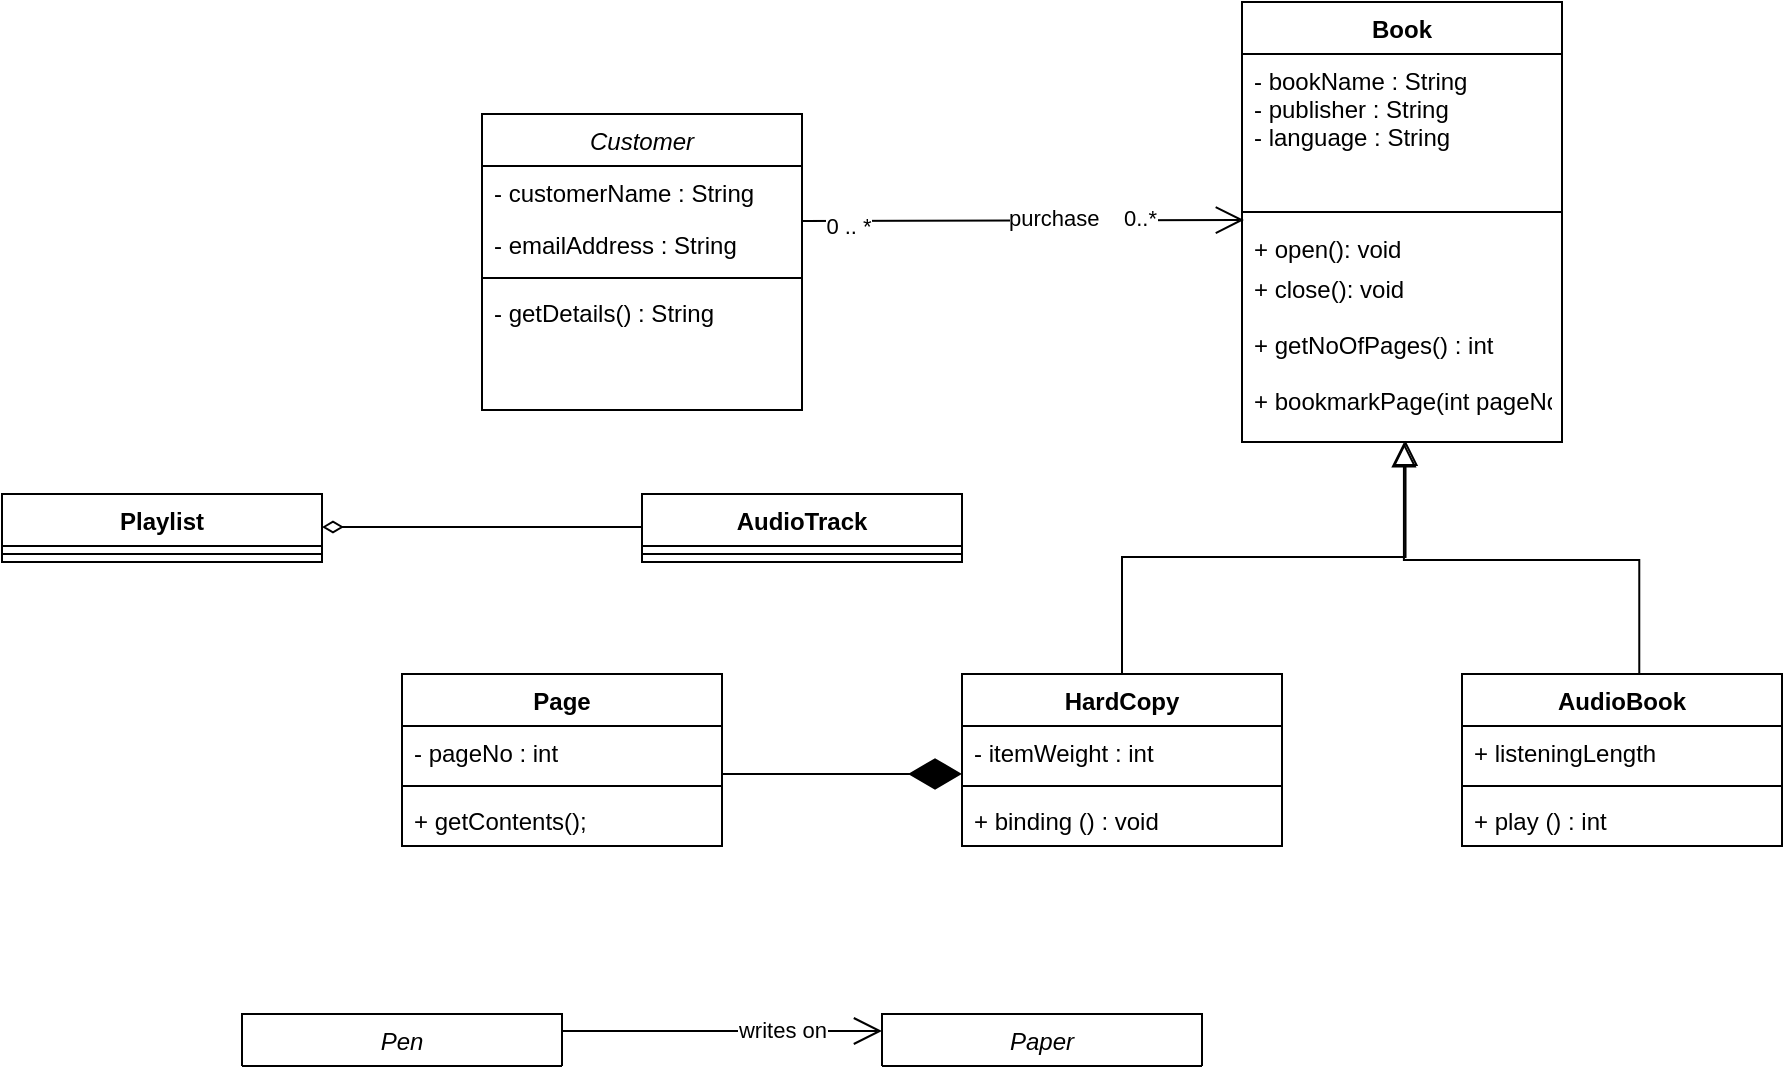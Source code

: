 <mxfile version="15.2.7" type="device"><diagram id="C5RBs43oDa-KdzZeNtuy" name="Page-1"><mxGraphModel dx="1851" dy="600" grid="1" gridSize="10" guides="1" tooltips="1" connect="1" arrows="1" fold="1" page="1" pageScale="1" pageWidth="827" pageHeight="1169" math="0" shadow="0"><root><mxCell id="WIyWlLk6GJQsqaUBKTNV-0"/><mxCell id="WIyWlLk6GJQsqaUBKTNV-1" parent="WIyWlLk6GJQsqaUBKTNV-0"/><mxCell id="zkfFHV4jXpPFQw0GAbJ--16" value="" style="endArrow=block;endSize=10;endFill=0;shadow=0;strokeWidth=1;rounded=0;edgeStyle=elbowEdgeStyle;elbow=vertical;entryX=0.506;entryY=1.002;entryDx=0;entryDy=0;entryPerimeter=0;exitX=0.554;exitY=0.021;exitDx=0;exitDy=0;exitPerimeter=0;" parent="WIyWlLk6GJQsqaUBKTNV-1" source="LOTQNSIhI1i5Ab3w6WXn-11" target="LOTQNSIhI1i5Ab3w6WXn-4" edge="1"><mxGeometry width="160" relative="1" as="geometry"><mxPoint x="210" y="373" as="sourcePoint"/><mxPoint x="310" y="271" as="targetPoint"/></mxGeometry></mxCell><mxCell id="LOTQNSIhI1i5Ab3w6WXn-1" value="Book" style="swimlane;fontStyle=1;align=center;verticalAlign=top;childLayout=stackLayout;horizontal=1;startSize=26;horizontalStack=0;resizeParent=1;resizeParentMax=0;resizeLast=0;collapsible=1;marginBottom=0;" parent="WIyWlLk6GJQsqaUBKTNV-1" vertex="1"><mxGeometry x="-140" y="44" width="160" height="220" as="geometry"><mxRectangle x="-140" y="44" width="60" height="26" as="alternateBounds"/></mxGeometry></mxCell><mxCell id="LOTQNSIhI1i5Ab3w6WXn-2" value="- bookName : String&#10;- publisher : String&#10;- language : String&#10;" style="text;strokeColor=none;fillColor=none;align=left;verticalAlign=top;spacingLeft=4;spacingRight=4;overflow=hidden;rotatable=0;points=[[0,0.5],[1,0.5]];portConstraint=eastwest;" parent="LOTQNSIhI1i5Ab3w6WXn-1" vertex="1"><mxGeometry y="26" width="160" height="74" as="geometry"/></mxCell><mxCell id="LOTQNSIhI1i5Ab3w6WXn-3" value="" style="line;strokeWidth=1;fillColor=none;align=left;verticalAlign=middle;spacingTop=-1;spacingLeft=3;spacingRight=3;rotatable=0;labelPosition=right;points=[];portConstraint=eastwest;" parent="LOTQNSIhI1i5Ab3w6WXn-1" vertex="1"><mxGeometry y="100" width="160" height="10" as="geometry"/></mxCell><mxCell id="LOTQNSIhI1i5Ab3w6WXn-5" value="+ open(): void" style="text;strokeColor=none;fillColor=none;align=left;verticalAlign=top;spacingLeft=4;spacingRight=4;overflow=hidden;rotatable=0;points=[[0,0.5],[1,0.5]];portConstraint=eastwest;" parent="LOTQNSIhI1i5Ab3w6WXn-1" vertex="1"><mxGeometry y="110" width="160" height="20" as="geometry"/></mxCell><mxCell id="LOTQNSIhI1i5Ab3w6WXn-4" value="+ close(): void&#10;&#10;+ getNoOfPages() : int&#10;&#10;+ bookmarkPage(int pageNo) : void" style="text;strokeColor=none;fillColor=none;align=left;verticalAlign=top;spacingLeft=4;spacingRight=4;overflow=hidden;rotatable=0;points=[[0,0.5],[1,0.5]];portConstraint=eastwest;" parent="LOTQNSIhI1i5Ab3w6WXn-1" vertex="1"><mxGeometry y="130" width="160" height="90" as="geometry"/></mxCell><mxCell id="LOTQNSIhI1i5Ab3w6WXn-7" value="HardCopy" style="swimlane;fontStyle=1;align=center;verticalAlign=top;childLayout=stackLayout;horizontal=1;startSize=26;horizontalStack=0;resizeParent=1;resizeParentMax=0;resizeLast=0;collapsible=1;marginBottom=0;" parent="WIyWlLk6GJQsqaUBKTNV-1" vertex="1"><mxGeometry x="-280" y="380" width="160" height="86" as="geometry"/></mxCell><mxCell id="LOTQNSIhI1i5Ab3w6WXn-8" value="- itemWeight : int&#10;" style="text;strokeColor=none;fillColor=none;align=left;verticalAlign=top;spacingLeft=4;spacingRight=4;overflow=hidden;rotatable=0;points=[[0,0.5],[1,0.5]];portConstraint=eastwest;" parent="LOTQNSIhI1i5Ab3w6WXn-7" vertex="1"><mxGeometry y="26" width="160" height="26" as="geometry"/></mxCell><mxCell id="LOTQNSIhI1i5Ab3w6WXn-9" value="" style="line;strokeWidth=1;fillColor=none;align=left;verticalAlign=middle;spacingTop=-1;spacingLeft=3;spacingRight=3;rotatable=0;labelPosition=right;points=[];portConstraint=eastwest;" parent="LOTQNSIhI1i5Ab3w6WXn-7" vertex="1"><mxGeometry y="52" width="160" height="8" as="geometry"/></mxCell><mxCell id="LOTQNSIhI1i5Ab3w6WXn-10" value="+ binding () : void" style="text;strokeColor=none;fillColor=none;align=left;verticalAlign=top;spacingLeft=4;spacingRight=4;overflow=hidden;rotatable=0;points=[[0,0.5],[1,0.5]];portConstraint=eastwest;" parent="LOTQNSIhI1i5Ab3w6WXn-7" vertex="1"><mxGeometry y="60" width="160" height="26" as="geometry"/></mxCell><mxCell id="LOTQNSIhI1i5Ab3w6WXn-11" value="AudioBook" style="swimlane;fontStyle=1;align=center;verticalAlign=top;childLayout=stackLayout;horizontal=1;startSize=26;horizontalStack=0;resizeParent=1;resizeParentMax=0;resizeLast=0;collapsible=1;marginBottom=0;" parent="WIyWlLk6GJQsqaUBKTNV-1" vertex="1"><mxGeometry x="-30" y="380" width="160" height="86" as="geometry"/></mxCell><mxCell id="LOTQNSIhI1i5Ab3w6WXn-12" value="+ listeningLength" style="text;strokeColor=none;fillColor=none;align=left;verticalAlign=top;spacingLeft=4;spacingRight=4;overflow=hidden;rotatable=0;points=[[0,0.5],[1,0.5]];portConstraint=eastwest;" parent="LOTQNSIhI1i5Ab3w6WXn-11" vertex="1"><mxGeometry y="26" width="160" height="26" as="geometry"/></mxCell><mxCell id="LOTQNSIhI1i5Ab3w6WXn-13" value="" style="line;strokeWidth=1;fillColor=none;align=left;verticalAlign=middle;spacingTop=-1;spacingLeft=3;spacingRight=3;rotatable=0;labelPosition=right;points=[];portConstraint=eastwest;" parent="LOTQNSIhI1i5Ab3w6WXn-11" vertex="1"><mxGeometry y="52" width="160" height="8" as="geometry"/></mxCell><mxCell id="LOTQNSIhI1i5Ab3w6WXn-14" value="+ play () : int" style="text;strokeColor=none;fillColor=none;align=left;verticalAlign=top;spacingLeft=4;spacingRight=4;overflow=hidden;rotatable=0;points=[[0,0.5],[1,0.5]];portConstraint=eastwest;" parent="LOTQNSIhI1i5Ab3w6WXn-11" vertex="1"><mxGeometry y="60" width="160" height="26" as="geometry"/></mxCell><mxCell id="LOTQNSIhI1i5Ab3w6WXn-21" value="Customer" style="swimlane;fontStyle=2;align=center;verticalAlign=top;childLayout=stackLayout;horizontal=1;startSize=26;horizontalStack=0;resizeParent=1;resizeLast=0;collapsible=1;marginBottom=0;rounded=0;shadow=0;strokeWidth=1;" parent="WIyWlLk6GJQsqaUBKTNV-1" vertex="1"><mxGeometry x="-520" y="100" width="160" height="148" as="geometry"><mxRectangle x="230" y="140" width="160" height="26" as="alternateBounds"/></mxGeometry></mxCell><mxCell id="LOTQNSIhI1i5Ab3w6WXn-22" value="- customerName : String" style="text;align=left;verticalAlign=top;spacingLeft=4;spacingRight=4;overflow=hidden;rotatable=0;points=[[0,0.5],[1,0.5]];portConstraint=eastwest;" parent="LOTQNSIhI1i5Ab3w6WXn-21" vertex="1"><mxGeometry y="26" width="160" height="26" as="geometry"/></mxCell><mxCell id="LOTQNSIhI1i5Ab3w6WXn-24" value="- emailAddress : String" style="text;align=left;verticalAlign=top;spacingLeft=4;spacingRight=4;overflow=hidden;rotatable=0;points=[[0,0.5],[1,0.5]];portConstraint=eastwest;rounded=0;shadow=0;html=0;" parent="LOTQNSIhI1i5Ab3w6WXn-21" vertex="1"><mxGeometry y="52" width="160" height="26" as="geometry"/></mxCell><mxCell id="LOTQNSIhI1i5Ab3w6WXn-25" value="" style="line;html=1;strokeWidth=1;align=left;verticalAlign=middle;spacingTop=-1;spacingLeft=3;spacingRight=3;rotatable=0;labelPosition=right;points=[];portConstraint=eastwest;" parent="LOTQNSIhI1i5Ab3w6WXn-21" vertex="1"><mxGeometry y="78" width="160" height="8" as="geometry"/></mxCell><mxCell id="LOTQNSIhI1i5Ab3w6WXn-26" value="- getDetails() : String" style="text;align=left;verticalAlign=top;spacingLeft=4;spacingRight=4;overflow=hidden;rotatable=0;points=[[0,0.5],[1,0.5]];portConstraint=eastwest;" parent="LOTQNSIhI1i5Ab3w6WXn-21" vertex="1"><mxGeometry y="86" width="160" height="26" as="geometry"/></mxCell><mxCell id="LOTQNSIhI1i5Ab3w6WXn-31" value="" style="endArrow=block;endSize=10;endFill=0;shadow=0;strokeWidth=1;rounded=0;edgeStyle=elbowEdgeStyle;elbow=vertical;exitX=0.5;exitY=0;exitDx=0;exitDy=0;entryX=0.511;entryY=0.993;entryDx=0;entryDy=0;entryPerimeter=0;" parent="WIyWlLk6GJQsqaUBKTNV-1" source="LOTQNSIhI1i5Ab3w6WXn-7" target="LOTQNSIhI1i5Ab3w6WXn-4" edge="1"><mxGeometry width="160" relative="1" as="geometry"><mxPoint x="68.64" y="391.806" as="sourcePoint"/><mxPoint x="-60" y="270" as="targetPoint"/></mxGeometry></mxCell><mxCell id="LOTQNSIhI1i5Ab3w6WXn-36" value="Pen" style="swimlane;fontStyle=2;align=center;verticalAlign=top;childLayout=stackLayout;horizontal=1;startSize=26;horizontalStack=0;resizeParent=1;resizeLast=0;collapsible=1;marginBottom=0;rounded=0;shadow=0;strokeWidth=1;" parent="WIyWlLk6GJQsqaUBKTNV-1" collapsed="1" vertex="1"><mxGeometry x="-640" y="550" width="160" height="26" as="geometry"><mxRectangle x="-600" y="350" width="160" height="112" as="alternateBounds"/></mxGeometry></mxCell><mxCell id="LOTQNSIhI1i5Ab3w6WXn-39" value="" style="line;html=1;strokeWidth=1;align=left;verticalAlign=middle;spacingTop=-1;spacingLeft=3;spacingRight=3;rotatable=0;labelPosition=right;points=[];portConstraint=eastwest;" parent="LOTQNSIhI1i5Ab3w6WXn-36" vertex="1"><mxGeometry y="26" width="160" height="8" as="geometry"/></mxCell><mxCell id="LOTQNSIhI1i5Ab3w6WXn-41" value="Paper" style="swimlane;fontStyle=2;align=center;verticalAlign=top;childLayout=stackLayout;horizontal=1;startSize=26;horizontalStack=0;resizeParent=1;resizeLast=0;collapsible=1;marginBottom=0;rounded=0;shadow=0;strokeWidth=1;" parent="WIyWlLk6GJQsqaUBKTNV-1" collapsed="1" vertex="1"><mxGeometry x="-320" y="550" width="160" height="26" as="geometry"><mxRectangle x="-600" y="350" width="160" height="112" as="alternateBounds"/></mxGeometry></mxCell><mxCell id="LOTQNSIhI1i5Ab3w6WXn-42" value="" style="line;html=1;strokeWidth=1;align=left;verticalAlign=middle;spacingTop=-1;spacingLeft=3;spacingRight=3;rotatable=0;labelPosition=right;points=[];portConstraint=eastwest;" parent="LOTQNSIhI1i5Ab3w6WXn-41" vertex="1"><mxGeometry y="26" width="160" height="8" as="geometry"/></mxCell><mxCell id="LOTQNSIhI1i5Ab3w6WXn-46" value="" style="endArrow=open;endFill=1;endSize=12;html=1;strokeWidth=1;" parent="WIyWlLk6GJQsqaUBKTNV-1" edge="1"><mxGeometry width="160" relative="1" as="geometry"><mxPoint x="-480" y="558.5" as="sourcePoint"/><mxPoint x="-320" y="558.5" as="targetPoint"/></mxGeometry></mxCell><mxCell id="LOTQNSIhI1i5Ab3w6WXn-47" value="writes on" style="edgeLabel;html=1;align=center;verticalAlign=middle;resizable=0;points=[];" parent="LOTQNSIhI1i5Ab3w6WXn-46" connectable="0" vertex="1"><mxGeometry x="0.378" y="1" relative="1" as="geometry"><mxPoint as="offset"/></mxGeometry></mxCell><mxCell id="LOTQNSIhI1i5Ab3w6WXn-50" value="" style="endArrow=open;endFill=1;endSize=12;html=1;strokeWidth=1;entryX=0.006;entryY=0.9;entryDx=0;entryDy=0;entryPerimeter=0;" parent="WIyWlLk6GJQsqaUBKTNV-1" target="LOTQNSIhI1i5Ab3w6WXn-3" edge="1"><mxGeometry width="160" relative="1" as="geometry"><mxPoint x="-360" y="153.5" as="sourcePoint"/><mxPoint x="-200" y="153.5" as="targetPoint"/></mxGeometry></mxCell><mxCell id="LOTQNSIhI1i5Ab3w6WXn-51" value="0 .. *" style="edgeLabel;html=1;align=center;verticalAlign=middle;resizable=0;points=[];" parent="LOTQNSIhI1i5Ab3w6WXn-50" connectable="0" vertex="1"><mxGeometry x="-0.79" y="-2" relative="1" as="geometry"><mxPoint as="offset"/></mxGeometry></mxCell><mxCell id="LOTQNSIhI1i5Ab3w6WXn-52" value="purchase&amp;nbsp; &amp;nbsp; 0..*" style="edgeLabel;html=1;align=center;verticalAlign=middle;resizable=0;points=[];" parent="LOTQNSIhI1i5Ab3w6WXn-50" connectable="0" vertex="1"><mxGeometry x="0.269" y="1" relative="1" as="geometry"><mxPoint as="offset"/></mxGeometry></mxCell><mxCell id="0" value="Page" style="swimlane;fontStyle=1;align=center;verticalAlign=top;childLayout=stackLayout;horizontal=1;startSize=26;horizontalStack=0;resizeParent=1;resizeParentMax=0;resizeLast=0;collapsible=1;marginBottom=0;" parent="WIyWlLk6GJQsqaUBKTNV-1" vertex="1"><mxGeometry x="-560" y="380" width="160" height="86" as="geometry"/></mxCell><mxCell id="1" value="- pageNo : int&#10;" style="text;strokeColor=none;fillColor=none;align=left;verticalAlign=top;spacingLeft=4;spacingRight=4;overflow=hidden;rotatable=0;points=[[0,0.5],[1,0.5]];portConstraint=eastwest;" parent="0" vertex="1"><mxGeometry y="26" width="160" height="26" as="geometry"/></mxCell><mxCell id="5-uZyY0eJmpgz8ClFWUI-3" value="" style="endArrow=diamondThin;endFill=1;endSize=24;html=1;exitX=1;exitY=0.923;exitDx=0;exitDy=0;exitPerimeter=0;" edge="1" parent="0" source="1"><mxGeometry width="160" relative="1" as="geometry"><mxPoint x="180" y="50" as="sourcePoint"/><mxPoint x="280" y="50" as="targetPoint"/></mxGeometry></mxCell><mxCell id="2" value="" style="line;strokeWidth=1;fillColor=none;align=left;verticalAlign=middle;spacingTop=-1;spacingLeft=3;spacingRight=3;rotatable=0;labelPosition=right;points=[];portConstraint=eastwest;" parent="0" vertex="1"><mxGeometry y="52" width="160" height="8" as="geometry"/></mxCell><mxCell id="3" value="+ getContents();" style="text;strokeColor=none;fillColor=none;align=left;verticalAlign=top;spacingLeft=4;spacingRight=4;overflow=hidden;rotatable=0;points=[[0,0.5],[1,0.5]];portConstraint=eastwest;" parent="0" vertex="1"><mxGeometry y="60" width="160" height="26" as="geometry"/></mxCell><mxCell id="5-uZyY0eJmpgz8ClFWUI-10" value="Playlist" style="swimlane;fontStyle=1;align=center;verticalAlign=top;childLayout=stackLayout;horizontal=1;startSize=26;horizontalStack=0;resizeParent=1;resizeParentMax=0;resizeLast=0;collapsible=1;marginBottom=0;" vertex="1" parent="WIyWlLk6GJQsqaUBKTNV-1"><mxGeometry x="-760" y="290" width="160" height="34" as="geometry"/></mxCell><mxCell id="5-uZyY0eJmpgz8ClFWUI-12" value="" style="line;strokeWidth=1;fillColor=none;align=left;verticalAlign=middle;spacingTop=-1;spacingLeft=3;spacingRight=3;rotatable=0;labelPosition=right;points=[];portConstraint=eastwest;" vertex="1" parent="5-uZyY0eJmpgz8ClFWUI-10"><mxGeometry y="26" width="160" height="8" as="geometry"/></mxCell><mxCell id="5-uZyY0eJmpgz8ClFWUI-14" value="AudioTrack" style="swimlane;fontStyle=1;align=center;verticalAlign=top;childLayout=stackLayout;horizontal=1;startSize=26;horizontalStack=0;resizeParent=1;resizeParentMax=0;resizeLast=0;collapsible=1;marginBottom=0;" vertex="1" parent="WIyWlLk6GJQsqaUBKTNV-1"><mxGeometry x="-440" y="290" width="160" height="34" as="geometry"/></mxCell><mxCell id="5-uZyY0eJmpgz8ClFWUI-15" value="" style="line;strokeWidth=1;fillColor=none;align=left;verticalAlign=middle;spacingTop=-1;spacingLeft=3;spacingRight=3;rotatable=0;labelPosition=right;points=[];portConstraint=eastwest;" vertex="1" parent="5-uZyY0eJmpgz8ClFWUI-14"><mxGeometry y="26" width="160" height="8" as="geometry"/></mxCell><mxCell id="5-uZyY0eJmpgz8ClFWUI-17" value="" style="endArrow=none;startArrow=diamondThin;endFill=0;startFill=0;html=1;verticalAlign=bottom;labelBackgroundColor=none;strokeWidth=1;startSize=8;endSize=8;" edge="1" parent="WIyWlLk6GJQsqaUBKTNV-1"><mxGeometry width="160" relative="1" as="geometry"><mxPoint x="-600" y="306.5" as="sourcePoint"/><mxPoint x="-440" y="306.5" as="targetPoint"/></mxGeometry></mxCell></root></mxGraphModel></diagram></mxfile>